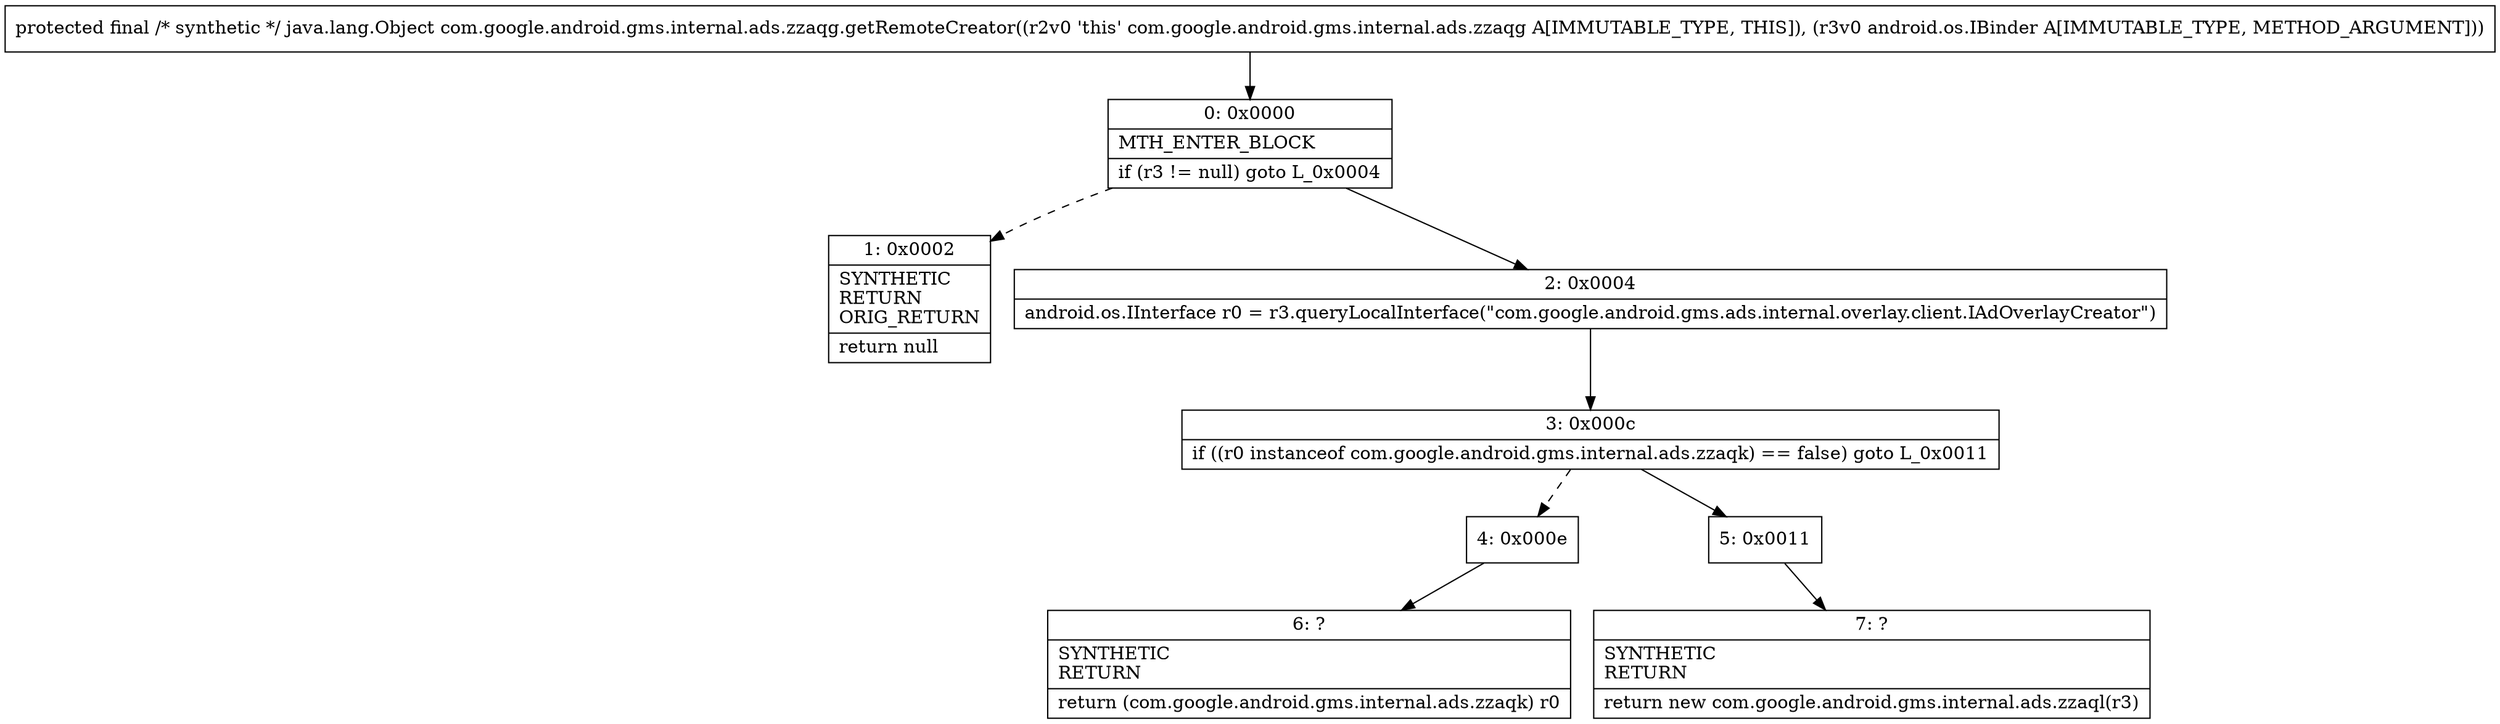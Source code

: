 digraph "CFG forcom.google.android.gms.internal.ads.zzaqg.getRemoteCreator(Landroid\/os\/IBinder;)Ljava\/lang\/Object;" {
Node_0 [shape=record,label="{0\:\ 0x0000|MTH_ENTER_BLOCK\l|if (r3 != null) goto L_0x0004\l}"];
Node_1 [shape=record,label="{1\:\ 0x0002|SYNTHETIC\lRETURN\lORIG_RETURN\l|return null\l}"];
Node_2 [shape=record,label="{2\:\ 0x0004|android.os.IInterface r0 = r3.queryLocalInterface(\"com.google.android.gms.ads.internal.overlay.client.IAdOverlayCreator\")\l}"];
Node_3 [shape=record,label="{3\:\ 0x000c|if ((r0 instanceof com.google.android.gms.internal.ads.zzaqk) == false) goto L_0x0011\l}"];
Node_4 [shape=record,label="{4\:\ 0x000e}"];
Node_5 [shape=record,label="{5\:\ 0x0011}"];
Node_6 [shape=record,label="{6\:\ ?|SYNTHETIC\lRETURN\l|return (com.google.android.gms.internal.ads.zzaqk) r0\l}"];
Node_7 [shape=record,label="{7\:\ ?|SYNTHETIC\lRETURN\l|return new com.google.android.gms.internal.ads.zzaql(r3)\l}"];
MethodNode[shape=record,label="{protected final \/* synthetic *\/ java.lang.Object com.google.android.gms.internal.ads.zzaqg.getRemoteCreator((r2v0 'this' com.google.android.gms.internal.ads.zzaqg A[IMMUTABLE_TYPE, THIS]), (r3v0 android.os.IBinder A[IMMUTABLE_TYPE, METHOD_ARGUMENT])) }"];
MethodNode -> Node_0;
Node_0 -> Node_1[style=dashed];
Node_0 -> Node_2;
Node_2 -> Node_3;
Node_3 -> Node_4[style=dashed];
Node_3 -> Node_5;
Node_4 -> Node_6;
Node_5 -> Node_7;
}

